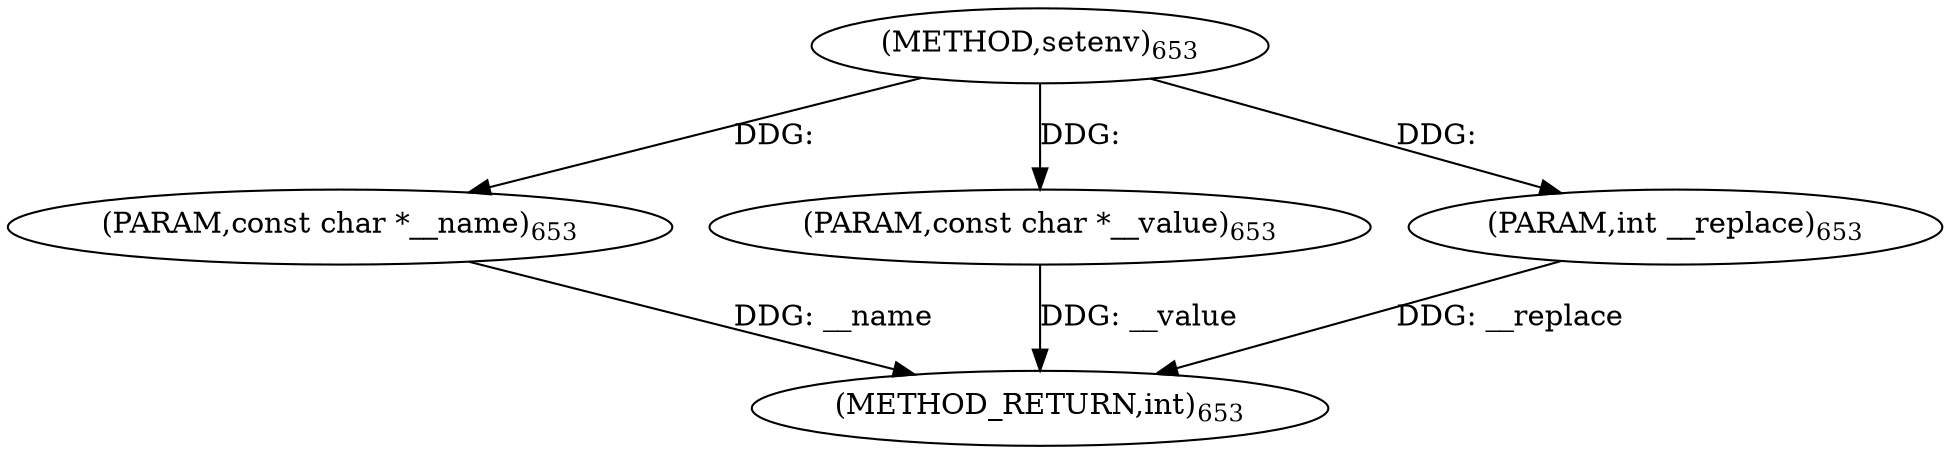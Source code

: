 digraph "setenv" {  
"33336" [label = <(METHOD,setenv)<SUB>653</SUB>> ]
"33340" [label = <(METHOD_RETURN,int)<SUB>653</SUB>> ]
"33337" [label = <(PARAM,const char *__name)<SUB>653</SUB>> ]
"33338" [label = <(PARAM,const char *__value)<SUB>653</SUB>> ]
"33339" [label = <(PARAM,int __replace)<SUB>653</SUB>> ]
  "33337" -> "33340"  [ label = "DDG: __name"] 
  "33338" -> "33340"  [ label = "DDG: __value"] 
  "33339" -> "33340"  [ label = "DDG: __replace"] 
  "33336" -> "33337"  [ label = "DDG: "] 
  "33336" -> "33338"  [ label = "DDG: "] 
  "33336" -> "33339"  [ label = "DDG: "] 
}
